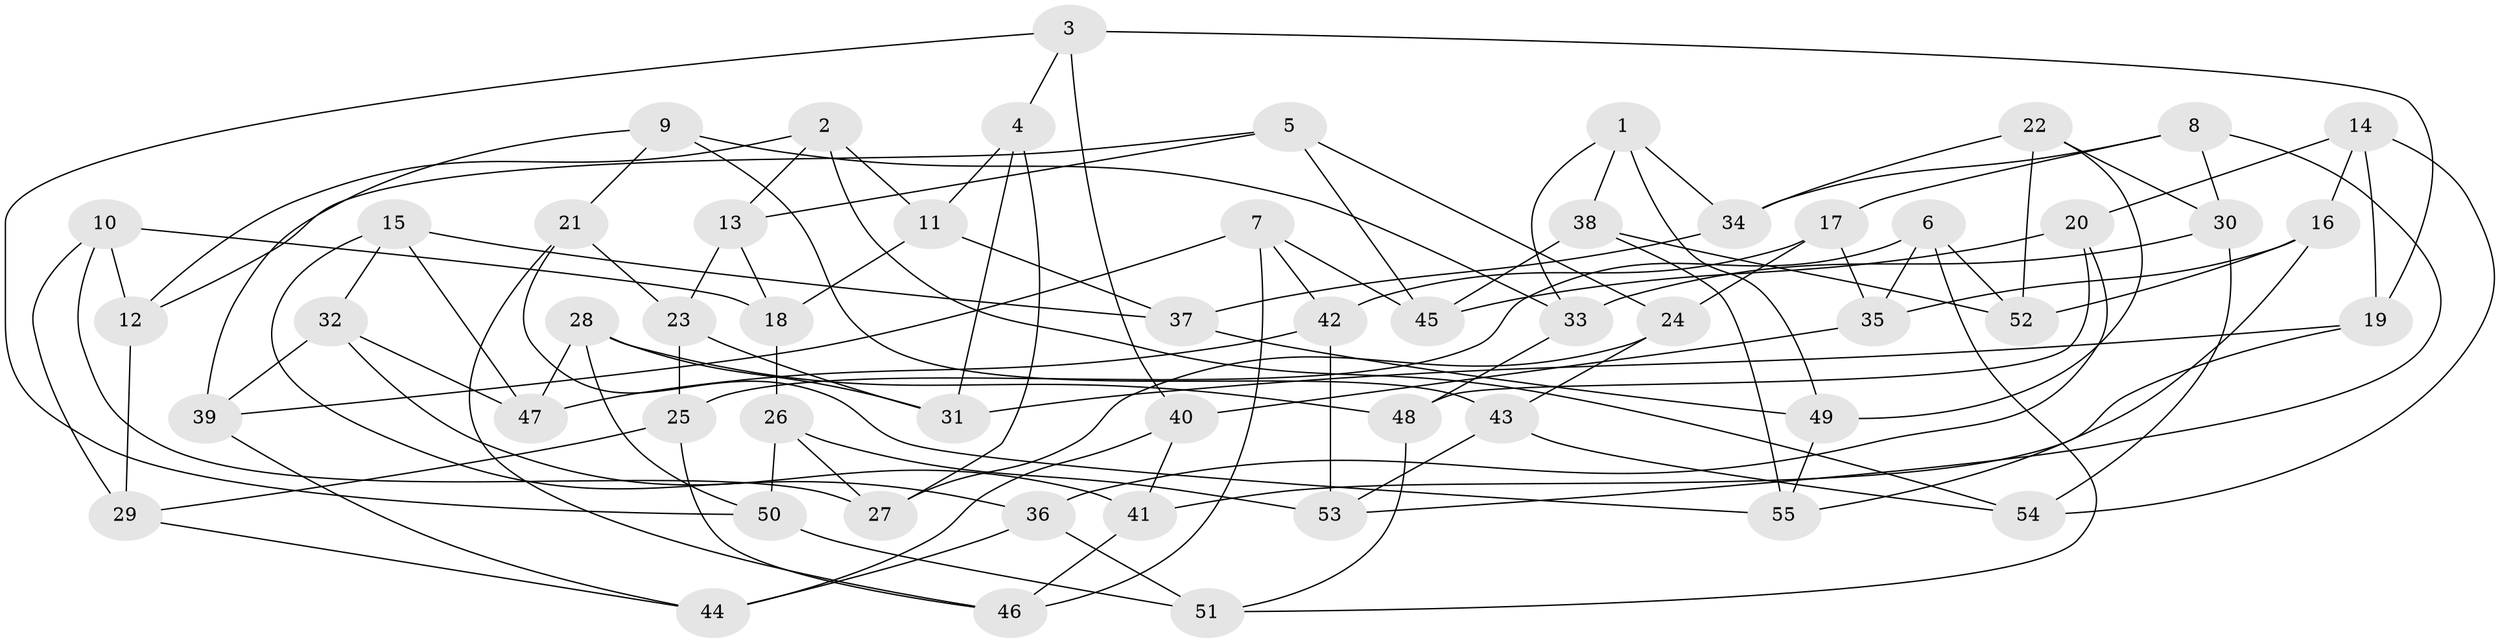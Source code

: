 // Generated by graph-tools (version 1.1) at 2025/37/03/09/25 02:37:56]
// undirected, 55 vertices, 110 edges
graph export_dot {
graph [start="1"]
  node [color=gray90,style=filled];
  1;
  2;
  3;
  4;
  5;
  6;
  7;
  8;
  9;
  10;
  11;
  12;
  13;
  14;
  15;
  16;
  17;
  18;
  19;
  20;
  21;
  22;
  23;
  24;
  25;
  26;
  27;
  28;
  29;
  30;
  31;
  32;
  33;
  34;
  35;
  36;
  37;
  38;
  39;
  40;
  41;
  42;
  43;
  44;
  45;
  46;
  47;
  48;
  49;
  50;
  51;
  52;
  53;
  54;
  55;
  1 -- 49;
  1 -- 34;
  1 -- 38;
  1 -- 33;
  2 -- 13;
  2 -- 11;
  2 -- 54;
  2 -- 12;
  3 -- 50;
  3 -- 40;
  3 -- 19;
  3 -- 4;
  4 -- 31;
  4 -- 27;
  4 -- 11;
  5 -- 45;
  5 -- 24;
  5 -- 12;
  5 -- 13;
  6 -- 52;
  6 -- 25;
  6 -- 51;
  6 -- 35;
  7 -- 42;
  7 -- 39;
  7 -- 46;
  7 -- 45;
  8 -- 34;
  8 -- 17;
  8 -- 53;
  8 -- 30;
  9 -- 33;
  9 -- 43;
  9 -- 39;
  9 -- 21;
  10 -- 29;
  10 -- 18;
  10 -- 12;
  10 -- 27;
  11 -- 37;
  11 -- 18;
  12 -- 29;
  13 -- 18;
  13 -- 23;
  14 -- 19;
  14 -- 16;
  14 -- 20;
  14 -- 54;
  15 -- 36;
  15 -- 32;
  15 -- 47;
  15 -- 37;
  16 -- 52;
  16 -- 55;
  16 -- 35;
  17 -- 24;
  17 -- 35;
  17 -- 42;
  18 -- 26;
  19 -- 31;
  19 -- 41;
  20 -- 48;
  20 -- 45;
  20 -- 36;
  21 -- 46;
  21 -- 55;
  21 -- 23;
  22 -- 49;
  22 -- 52;
  22 -- 34;
  22 -- 30;
  23 -- 25;
  23 -- 31;
  24 -- 43;
  24 -- 27;
  25 -- 29;
  25 -- 46;
  26 -- 53;
  26 -- 27;
  26 -- 50;
  28 -- 48;
  28 -- 50;
  28 -- 47;
  28 -- 31;
  29 -- 44;
  30 -- 54;
  30 -- 33;
  32 -- 39;
  32 -- 47;
  32 -- 41;
  33 -- 48;
  34 -- 37;
  35 -- 40;
  36 -- 44;
  36 -- 51;
  37 -- 49;
  38 -- 45;
  38 -- 55;
  38 -- 52;
  39 -- 44;
  40 -- 44;
  40 -- 41;
  41 -- 46;
  42 -- 47;
  42 -- 53;
  43 -- 53;
  43 -- 54;
  48 -- 51;
  49 -- 55;
  50 -- 51;
}
